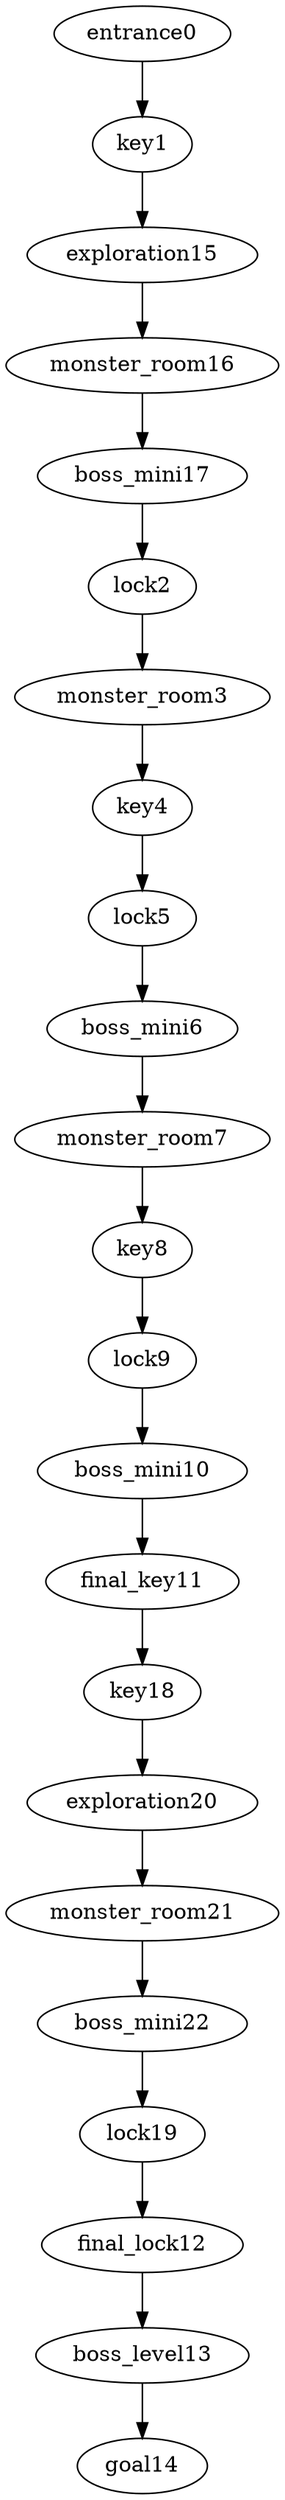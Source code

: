 digraph mission {
entrance0 -> key1
key1 -> exploration15
lock2 -> monster_room3
monster_room3 -> key4
key4 -> lock5
lock5 -> boss_mini6
boss_mini6 -> monster_room7
monster_room7 -> key8
key8 -> lock9
lock9 -> boss_mini10
boss_mini10 -> final_key11
final_key11 -> key18
final_lock12 -> boss_level13
boss_level13 -> goal14
exploration15 -> monster_room16
monster_room16 -> boss_mini17
boss_mini17 -> lock2
key18 -> exploration20
lock19 -> final_lock12
exploration20 -> monster_room21
monster_room21 -> boss_mini22
boss_mini22 -> lock19
}